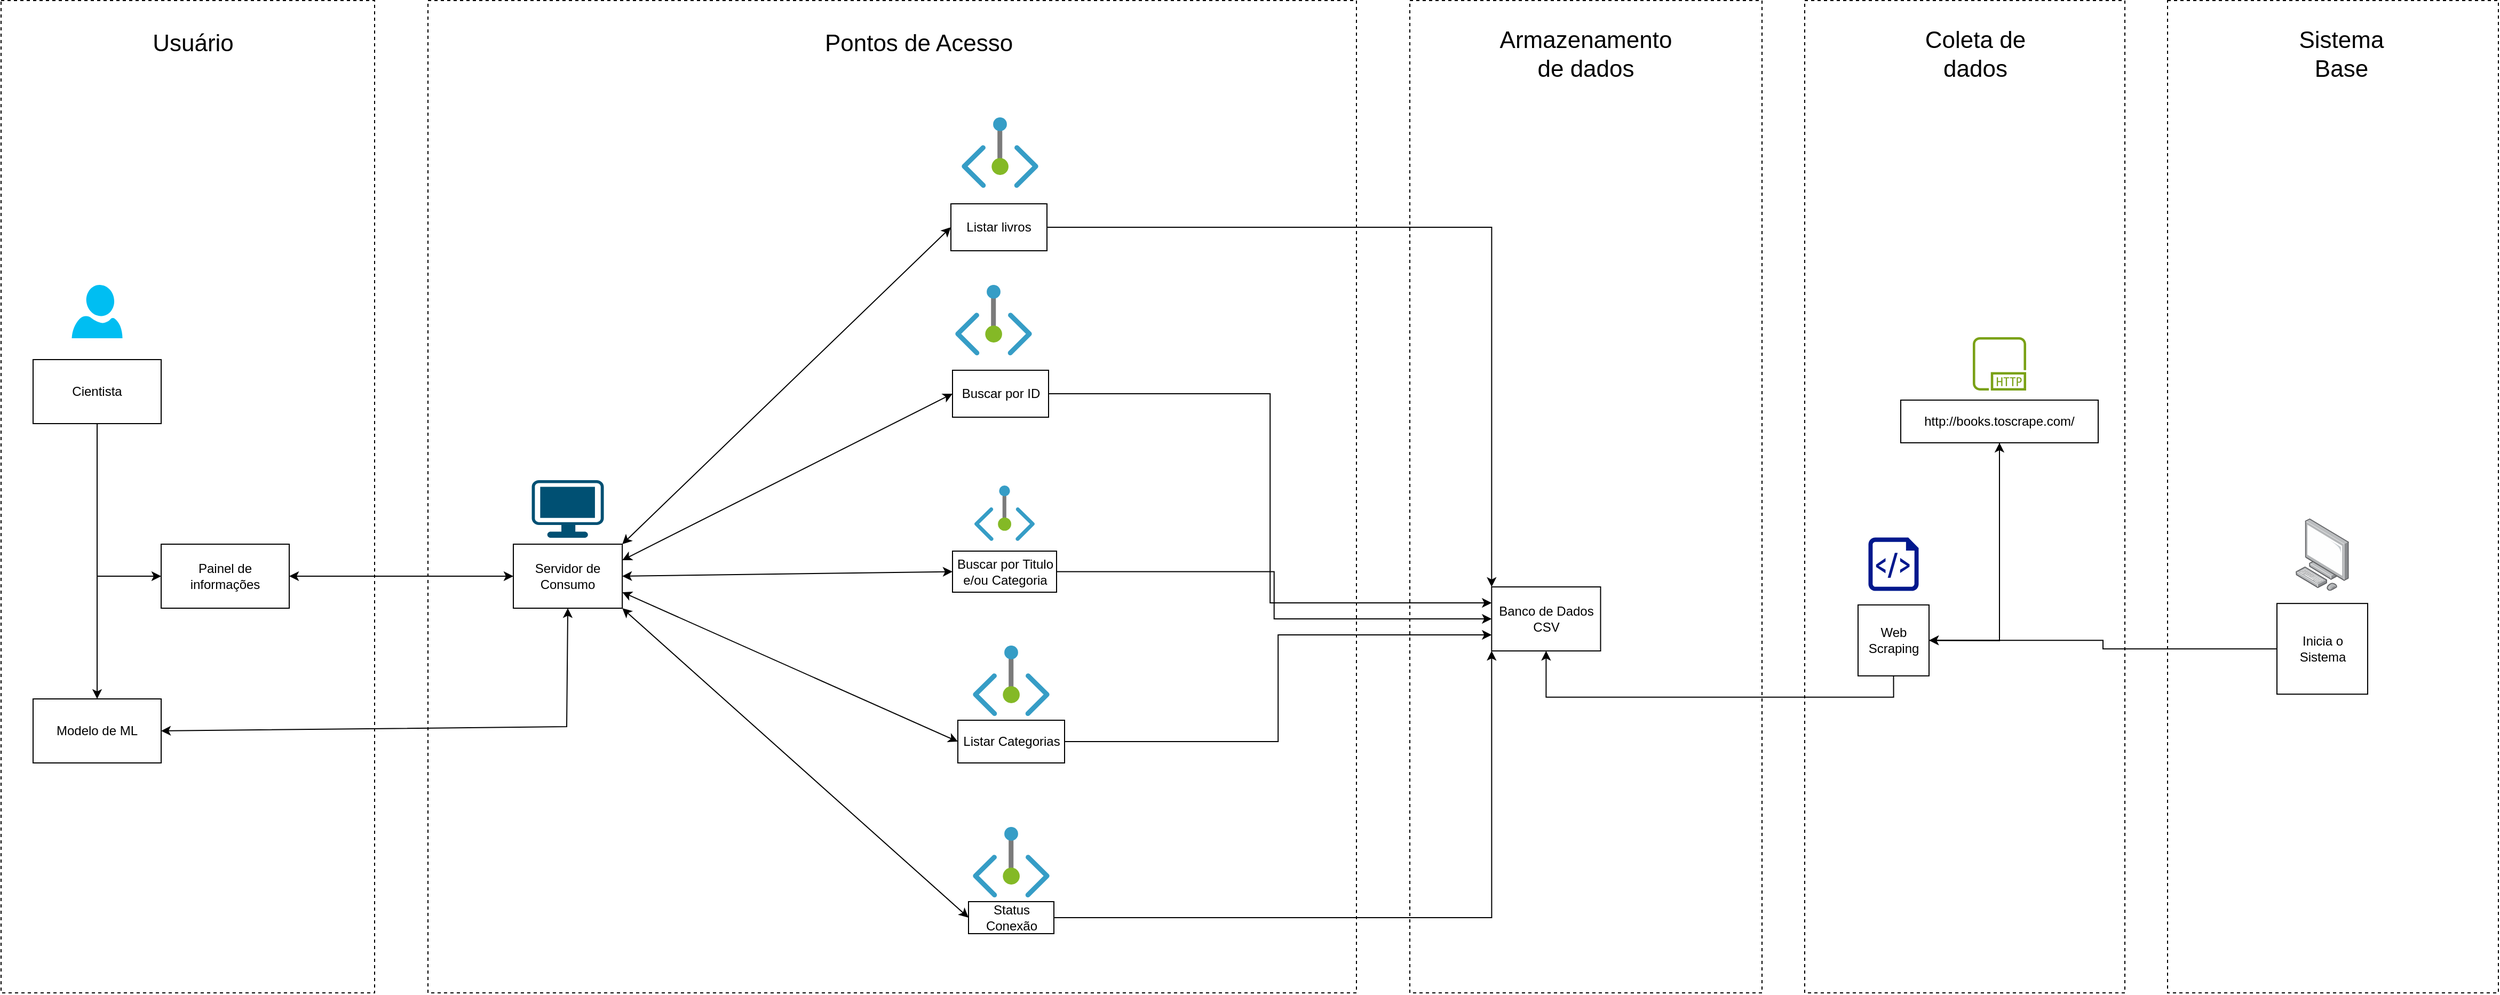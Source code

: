 <mxfile version="28.0.7">
  <diagram name="Página-1" id="dUXgnm7yONLz69N2s4dn">
    <mxGraphModel dx="3311" dy="1379" grid="1" gridSize="10" guides="1" tooltips="1" connect="1" arrows="1" fold="1" page="1" pageScale="1" pageWidth="827" pageHeight="1169" math="0" shadow="0">
      <root>
        <mxCell id="0" />
        <mxCell id="1" parent="0" />
        <mxCell id="Ir2DKbdVODXzLXh9O0Dr-135" value="" style="rounded=0;whiteSpace=wrap;html=1;fillColor=none;dashed=1;" vertex="1" parent="1">
          <mxGeometry x="-140" y="89.53" width="870" height="930" as="geometry" />
        </mxCell>
        <mxCell id="Ir2DKbdVODXzLXh9O0Dr-30" value="" style="group" vertex="1" connectable="0" parent="1">
          <mxGeometry x="351.5" y="534" width="97.5" height="110" as="geometry" />
        </mxCell>
        <mxCell id="Ir2DKbdVODXzLXh9O0Dr-22" value="" style="image;aspect=fixed;html=1;points=[];align=center;fontSize=12;image=img/lib/azure2/networking/Private_Endpoint.svg;" vertex="1" parent="Ir2DKbdVODXzLXh9O0Dr-30">
          <mxGeometry x="20.461" y="10" width="56.571" height="51.857" as="geometry" />
        </mxCell>
        <mxCell id="Ir2DKbdVODXzLXh9O0Dr-28" value="Buscar por Titulo e/ou Categoria" style="rounded=0;whiteSpace=wrap;html=1;" vertex="1" parent="Ir2DKbdVODXzLXh9O0Dr-30">
          <mxGeometry y="71.5" width="97.5" height="38.5" as="geometry" />
        </mxCell>
        <mxCell id="Ir2DKbdVODXzLXh9O0Dr-31" value="" style="group" vertex="1" connectable="0" parent="1">
          <mxGeometry x="351.5" y="356" width="90" height="124" as="geometry" />
        </mxCell>
        <mxCell id="Ir2DKbdVODXzLXh9O0Dr-21" value="" style="image;aspect=fixed;html=1;points=[];align=center;fontSize=12;image=img/lib/azure2/networking/Private_Endpoint.svg;" vertex="1" parent="Ir2DKbdVODXzLXh9O0Dr-31">
          <mxGeometry x="2.5" width="72" height="66" as="geometry" />
        </mxCell>
        <mxCell id="Ir2DKbdVODXzLXh9O0Dr-29" value="Buscar por ID" style="rounded=0;whiteSpace=wrap;html=1;" vertex="1" parent="Ir2DKbdVODXzLXh9O0Dr-31">
          <mxGeometry y="80" width="90" height="44" as="geometry" />
        </mxCell>
        <mxCell id="Ir2DKbdVODXzLXh9O0Dr-33" value="" style="group" vertex="1" connectable="0" parent="1">
          <mxGeometry x="366.5" y="684" width="90" height="120" as="geometry" />
        </mxCell>
        <mxCell id="Ir2DKbdVODXzLXh9O0Dr-23" value="" style="image;aspect=fixed;html=1;points=[];align=center;fontSize=12;image=img/lib/azure2/networking/Private_Endpoint.svg;" vertex="1" parent="Ir2DKbdVODXzLXh9O0Dr-33">
          <mxGeometry x="4" y="10" width="72" height="66" as="geometry" />
        </mxCell>
        <mxCell id="Ir2DKbdVODXzLXh9O0Dr-26" value="Listar Categorias" style="rounded=0;whiteSpace=wrap;html=1;" vertex="1" parent="Ir2DKbdVODXzLXh9O0Dr-33">
          <mxGeometry x="-10" y="80" width="100" height="40" as="geometry" />
        </mxCell>
        <mxCell id="Ir2DKbdVODXzLXh9O0Dr-34" value="" style="group" vertex="1" connectable="0" parent="1">
          <mxGeometry x="366.5" y="854" width="80" height="110" as="geometry" />
        </mxCell>
        <mxCell id="Ir2DKbdVODXzLXh9O0Dr-24" value="" style="image;aspect=fixed;html=1;points=[];align=center;fontSize=12;image=img/lib/azure2/networking/Private_Endpoint.svg;" vertex="1" parent="Ir2DKbdVODXzLXh9O0Dr-34">
          <mxGeometry x="4" y="10" width="72" height="66" as="geometry" />
        </mxCell>
        <mxCell id="Ir2DKbdVODXzLXh9O0Dr-25" value="Status Conexão" style="rounded=0;whiteSpace=wrap;html=1;" vertex="1" parent="Ir2DKbdVODXzLXh9O0Dr-34">
          <mxGeometry y="80" width="80" height="30" as="geometry" />
        </mxCell>
        <mxCell id="Ir2DKbdVODXzLXh9O0Dr-59" style="edgeStyle=orthogonalEdgeStyle;rounded=0;orthogonalLoop=1;jettySize=auto;html=1;exitX=1;exitY=0.5;exitDx=0;exitDy=0;entryX=0;entryY=0;entryDx=0;entryDy=0;" edge="1" parent="1" source="Ir2DKbdVODXzLXh9O0Dr-27" target="Ir2DKbdVODXzLXh9O0Dr-71">
          <mxGeometry relative="1" as="geometry" />
        </mxCell>
        <mxCell id="Ir2DKbdVODXzLXh9O0Dr-60" style="edgeStyle=orthogonalEdgeStyle;rounded=0;orthogonalLoop=1;jettySize=auto;html=1;entryX=0;entryY=0.25;entryDx=0;entryDy=0;" edge="1" parent="1" source="Ir2DKbdVODXzLXh9O0Dr-29" target="Ir2DKbdVODXzLXh9O0Dr-71">
          <mxGeometry relative="1" as="geometry" />
        </mxCell>
        <mxCell id="Ir2DKbdVODXzLXh9O0Dr-61" style="edgeStyle=orthogonalEdgeStyle;rounded=0;orthogonalLoop=1;jettySize=auto;html=1;entryX=0;entryY=0.5;entryDx=0;entryDy=0;" edge="1" parent="1" source="Ir2DKbdVODXzLXh9O0Dr-28" target="Ir2DKbdVODXzLXh9O0Dr-71">
          <mxGeometry relative="1" as="geometry" />
        </mxCell>
        <mxCell id="Ir2DKbdVODXzLXh9O0Dr-62" style="edgeStyle=orthogonalEdgeStyle;rounded=0;orthogonalLoop=1;jettySize=auto;html=1;entryX=0;entryY=0.75;entryDx=0;entryDy=0;" edge="1" parent="1" source="Ir2DKbdVODXzLXh9O0Dr-26" target="Ir2DKbdVODXzLXh9O0Dr-71">
          <mxGeometry relative="1" as="geometry" />
        </mxCell>
        <mxCell id="Ir2DKbdVODXzLXh9O0Dr-63" style="edgeStyle=orthogonalEdgeStyle;rounded=0;orthogonalLoop=1;jettySize=auto;html=1;entryX=0;entryY=1;entryDx=0;entryDy=0;exitX=1;exitY=0.5;exitDx=0;exitDy=0;" edge="1" parent="1" source="Ir2DKbdVODXzLXh9O0Dr-25" target="Ir2DKbdVODXzLXh9O0Dr-71">
          <mxGeometry relative="1" as="geometry" />
        </mxCell>
        <mxCell id="Ir2DKbdVODXzLXh9O0Dr-75" value="" style="group" vertex="1" connectable="0" parent="1">
          <mxGeometry x="-60" y="529" width="102.07" height="130" as="geometry" />
        </mxCell>
        <mxCell id="Ir2DKbdVODXzLXh9O0Dr-76" value="" style="points=[[0.03,0.03,0],[0.5,0,0],[0.97,0.03,0],[1,0.4,0],[0.97,0.745,0],[0.5,1,0],[0.03,0.745,0],[0,0.4,0]];verticalLabelPosition=bottom;sketch=0;html=1;verticalAlign=top;aspect=fixed;align=center;pointerEvents=1;shape=mxgraph.cisco19.workstation;fillColor=#005073;strokeColor=none;" vertex="1" parent="Ir2DKbdVODXzLXh9O0Dr-75">
          <mxGeometry x="17.28" y="10" width="67.5" height="54" as="geometry" />
        </mxCell>
        <mxCell id="Ir2DKbdVODXzLXh9O0Dr-77" value="Servidor de Consumo" style="rounded=0;whiteSpace=wrap;html=1;" vertex="1" parent="Ir2DKbdVODXzLXh9O0Dr-75">
          <mxGeometry y="70" width="102.07" height="60" as="geometry" />
        </mxCell>
        <mxCell id="Ir2DKbdVODXzLXh9O0Dr-84" value="" style="endArrow=classic;startArrow=classic;html=1;rounded=0;entryX=0;entryY=0.5;entryDx=0;entryDy=0;exitX=1;exitY=0.75;exitDx=0;exitDy=0;" edge="1" parent="1" source="Ir2DKbdVODXzLXh9O0Dr-77" target="Ir2DKbdVODXzLXh9O0Dr-26">
          <mxGeometry width="50" height="50" relative="1" as="geometry">
            <mxPoint x="-10" y="639" as="sourcePoint" />
            <mxPoint x="220" y="539" as="targetPoint" />
            <Array as="points" />
          </mxGeometry>
        </mxCell>
        <mxCell id="Ir2DKbdVODXzLXh9O0Dr-86" value="" style="endArrow=classic;startArrow=classic;html=1;rounded=0;entryX=1;entryY=1;entryDx=0;entryDy=0;exitX=0;exitY=0.5;exitDx=0;exitDy=0;" edge="1" parent="1" source="Ir2DKbdVODXzLXh9O0Dr-25" target="Ir2DKbdVODXzLXh9O0Dr-77">
          <mxGeometry width="50" height="50" relative="1" as="geometry">
            <mxPoint x="170" y="589" as="sourcePoint" />
            <mxPoint x="220" y="539" as="targetPoint" />
          </mxGeometry>
        </mxCell>
        <mxCell id="Ir2DKbdVODXzLXh9O0Dr-88" value="" style="endArrow=classic;startArrow=classic;html=1;rounded=0;entryX=1;entryY=0.5;entryDx=0;entryDy=0;exitX=0;exitY=0.5;exitDx=0;exitDy=0;" edge="1" parent="1" source="Ir2DKbdVODXzLXh9O0Dr-28" target="Ir2DKbdVODXzLXh9O0Dr-77">
          <mxGeometry width="50" height="50" relative="1" as="geometry">
            <mxPoint x="930" y="1114" as="sourcePoint" />
            <mxPoint x="1133" y="849" as="targetPoint" />
          </mxGeometry>
        </mxCell>
        <mxCell id="Ir2DKbdVODXzLXh9O0Dr-89" value="" style="endArrow=classic;startArrow=classic;html=1;rounded=0;exitX=0;exitY=0.5;exitDx=0;exitDy=0;entryX=1;entryY=0.25;entryDx=0;entryDy=0;" edge="1" parent="1" source="Ir2DKbdVODXzLXh9O0Dr-29" target="Ir2DKbdVODXzLXh9O0Dr-77">
          <mxGeometry width="50" height="50" relative="1" as="geometry">
            <mxPoint x="650" y="419" as="sourcePoint" />
            <mxPoint x="-10" y="604" as="targetPoint" />
          </mxGeometry>
        </mxCell>
        <mxCell id="Ir2DKbdVODXzLXh9O0Dr-90" value="" style="endArrow=classic;startArrow=classic;html=1;rounded=0;exitX=0;exitY=0.5;exitDx=0;exitDy=0;entryX=1;entryY=0;entryDx=0;entryDy=0;" edge="1" parent="1" source="Ir2DKbdVODXzLXh9O0Dr-27" target="Ir2DKbdVODXzLXh9O0Dr-77">
          <mxGeometry width="50" height="50" relative="1" as="geometry">
            <mxPoint x="650" y="275" as="sourcePoint" />
            <mxPoint x="-10" y="589" as="targetPoint" />
          </mxGeometry>
        </mxCell>
        <mxCell id="Ir2DKbdVODXzLXh9O0Dr-91" value="Modelo de ML" style="rounded=0;whiteSpace=wrap;html=1;" vertex="1" parent="1">
          <mxGeometry x="-510" y="744.0" width="120" height="60" as="geometry" />
        </mxCell>
        <mxCell id="Ir2DKbdVODXzLXh9O0Dr-107" style="edgeStyle=orthogonalEdgeStyle;rounded=0;orthogonalLoop=1;jettySize=auto;html=1;exitX=1;exitY=0.5;exitDx=0;exitDy=0;entryX=0.5;entryY=1;entryDx=0;entryDy=0;" edge="1" parent="1" source="Ir2DKbdVODXzLXh9O0Dr-41" target="Ir2DKbdVODXzLXh9O0Dr-103">
          <mxGeometry relative="1" as="geometry" />
        </mxCell>
        <mxCell id="Ir2DKbdVODXzLXh9O0Dr-100" value="" style="rounded=0;whiteSpace=wrap;html=1;fillColor=none;dashed=1;" vertex="1" parent="1">
          <mxGeometry x="1490" y="89.53" width="310" height="930" as="geometry" />
        </mxCell>
        <mxCell id="Ir2DKbdVODXzLXh9O0Dr-108" style="edgeStyle=orthogonalEdgeStyle;rounded=0;orthogonalLoop=1;jettySize=auto;html=1;entryX=1;entryY=0.5;entryDx=0;entryDy=0;" edge="1" parent="1" source="Ir2DKbdVODXzLXh9O0Dr-103" target="Ir2DKbdVODXzLXh9O0Dr-41">
          <mxGeometry relative="1" as="geometry" />
        </mxCell>
        <mxCell id="Ir2DKbdVODXzLXh9O0Dr-110" value="" style="group" vertex="1" connectable="0" parent="1">
          <mxGeometry x="1200" y="586.73" width="66.5" height="135.68" as="geometry" />
        </mxCell>
        <mxCell id="Ir2DKbdVODXzLXh9O0Dr-13" value="" style="sketch=0;aspect=fixed;pointerEvents=1;shadow=0;dashed=0;html=1;strokeColor=none;labelPosition=center;verticalLabelPosition=bottom;verticalAlign=top;align=center;fillColor=#00188D;shape=mxgraph.azure.script_file" vertex="1" parent="Ir2DKbdVODXzLXh9O0Dr-110">
          <mxGeometry x="9.75" y="6" width="47" height="50" as="geometry" />
        </mxCell>
        <mxCell id="Ir2DKbdVODXzLXh9O0Dr-41" value="Web Scraping" style="whiteSpace=wrap;html=1;aspect=fixed;" vertex="1" parent="Ir2DKbdVODXzLXh9O0Dr-110">
          <mxGeometry y="69.18" width="66.5" height="66.5" as="geometry" />
        </mxCell>
        <mxCell id="Ir2DKbdVODXzLXh9O0Dr-112" value="" style="group;strokeColor=none;" vertex="1" connectable="0" parent="1">
          <mxGeometry x="1592.5" y="569.57" width="85" height="170" as="geometry" />
        </mxCell>
        <mxCell id="Ir2DKbdVODXzLXh9O0Dr-10" value="" style="image;points=[];aspect=fixed;html=1;align=center;shadow=0;dashed=0;image=img/lib/allied_telesis/computer_and_terminals/Personal_Computer.svg;" vertex="1" parent="Ir2DKbdVODXzLXh9O0Dr-112">
          <mxGeometry x="17.5" y="5.4" width="50" height="67.76" as="geometry" />
        </mxCell>
        <mxCell id="Ir2DKbdVODXzLXh9O0Dr-38" value="Inicia o Sistema" style="whiteSpace=wrap;html=1;aspect=fixed;strokeColor=default;fillColor=none;" vertex="1" parent="Ir2DKbdVODXzLXh9O0Dr-112">
          <mxGeometry y="85" width="85" height="85" as="geometry" />
        </mxCell>
        <mxCell id="Ir2DKbdVODXzLXh9O0Dr-113" style="edgeStyle=orthogonalEdgeStyle;rounded=0;orthogonalLoop=1;jettySize=auto;html=1;exitX=0;exitY=0.5;exitDx=0;exitDy=0;" edge="1" parent="1" source="Ir2DKbdVODXzLXh9O0Dr-38" target="Ir2DKbdVODXzLXh9O0Dr-41">
          <mxGeometry relative="1" as="geometry" />
        </mxCell>
        <mxCell id="Ir2DKbdVODXzLXh9O0Dr-116" style="edgeStyle=orthogonalEdgeStyle;rounded=0;orthogonalLoop=1;jettySize=auto;html=1;exitX=0.5;exitY=1;exitDx=0;exitDy=0;entryX=0.5;entryY=1;entryDx=0;entryDy=0;" edge="1" parent="1" source="Ir2DKbdVODXzLXh9O0Dr-41" target="Ir2DKbdVODXzLXh9O0Dr-71">
          <mxGeometry relative="1" as="geometry">
            <mxPoint x="952.714" y="699.04" as="targetPoint" />
          </mxGeometry>
        </mxCell>
        <mxCell id="Ir2DKbdVODXzLXh9O0Dr-118" value="" style="group" vertex="1" connectable="0" parent="1">
          <mxGeometry x="1240" y="404.97" width="185" height="99" as="geometry" />
        </mxCell>
        <mxCell id="Ir2DKbdVODXzLXh9O0Dr-11" value="" style="sketch=0;outlineConnect=0;fontColor=#232F3E;gradientColor=none;fillColor=#7AA116;strokeColor=none;dashed=0;verticalLabelPosition=bottom;verticalAlign=top;align=center;html=1;fontSize=12;fontStyle=0;aspect=fixed;pointerEvents=1;shape=mxgraph.aws4.http_protocol;" vertex="1" parent="Ir2DKbdVODXzLXh9O0Dr-118">
          <mxGeometry x="67.5" width="50" height="50" as="geometry" />
        </mxCell>
        <mxCell id="Ir2DKbdVODXzLXh9O0Dr-103" value="http://books.toscrape.com/" style="rounded=0;whiteSpace=wrap;html=1;" vertex="1" parent="Ir2DKbdVODXzLXh9O0Dr-118">
          <mxGeometry y="59" width="185" height="40" as="geometry" />
        </mxCell>
        <mxCell id="Ir2DKbdVODXzLXh9O0Dr-119" value="" style="rounded=0;whiteSpace=wrap;html=1;fillColor=none;dashed=1;" vertex="1" parent="1">
          <mxGeometry x="780" y="89.53" width="330" height="930" as="geometry" />
        </mxCell>
        <mxCell id="Ir2DKbdVODXzLXh9O0Dr-121" value="" style="rounded=0;whiteSpace=wrap;html=1;fillColor=none;dashed=1;" vertex="1" parent="1">
          <mxGeometry x="1150" y="89.53" width="300" height="930" as="geometry" />
        </mxCell>
        <mxCell id="Ir2DKbdVODXzLXh9O0Dr-125" style="edgeStyle=orthogonalEdgeStyle;rounded=0;orthogonalLoop=1;jettySize=auto;html=1;exitX=0.5;exitY=1;exitDx=0;exitDy=0;" edge="1" parent="1" source="Ir2DKbdVODXzLXh9O0Dr-65" target="Ir2DKbdVODXzLXh9O0Dr-91">
          <mxGeometry relative="1" as="geometry" />
        </mxCell>
        <mxCell id="Ir2DKbdVODXzLXh9O0Dr-128" value="" style="endArrow=classic;startArrow=classic;html=1;rounded=0;exitX=1;exitY=0.5;exitDx=0;exitDy=0;entryX=0.5;entryY=1;entryDx=0;entryDy=0;" edge="1" parent="1" source="Ir2DKbdVODXzLXh9O0Dr-91" target="Ir2DKbdVODXzLXh9O0Dr-77">
          <mxGeometry width="50" height="50" relative="1" as="geometry">
            <mxPoint x="-100" y="789" as="sourcePoint" />
            <mxPoint x="-210" y="635.874" as="targetPoint" />
            <Array as="points">
              <mxPoint x="-10" y="770" />
            </Array>
          </mxGeometry>
        </mxCell>
        <mxCell id="Ir2DKbdVODXzLXh9O0Dr-129" value="Armazenamento de dados" style="rounded=0;whiteSpace=wrap;html=1;fontSize=22;fillColor=none;strokeColor=none;" vertex="1" parent="1">
          <mxGeometry x="850" y="110" width="190" height="60" as="geometry" />
        </mxCell>
        <mxCell id="Ir2DKbdVODXzLXh9O0Dr-130" value="Coleta de dados" style="rounded=0;whiteSpace=wrap;html=1;spacing=2;fontSize=22;strokeColor=none;" vertex="1" parent="1">
          <mxGeometry x="1250" y="110" width="120" height="60" as="geometry" />
        </mxCell>
        <mxCell id="Ir2DKbdVODXzLXh9O0Dr-131" value="Sistema Base" style="rounded=0;whiteSpace=wrap;html=1;spacing=2;fontSize=22;strokeColor=none;" vertex="1" parent="1">
          <mxGeometry x="1592.5" y="110" width="120" height="60" as="geometry" />
        </mxCell>
        <mxCell id="Ir2DKbdVODXzLXh9O0Dr-134" value="" style="rounded=0;whiteSpace=wrap;html=1;fillColor=none;dashed=1;" vertex="1" parent="1">
          <mxGeometry x="-540" y="89.53" width="350" height="930" as="geometry" />
        </mxCell>
        <mxCell id="Ir2DKbdVODXzLXh9O0Dr-18" value="" style="image;aspect=fixed;html=1;points=[];align=center;fontSize=12;image=img/lib/azure2/networking/Private_Endpoint.svg;" vertex="1" parent="1">
          <mxGeometry x="360" y="199" width="72" height="66" as="geometry" />
        </mxCell>
        <mxCell id="Ir2DKbdVODXzLXh9O0Dr-27" value="Listar livros" style="rounded=0;whiteSpace=wrap;html=1;" vertex="1" parent="1">
          <mxGeometry x="350" y="280" width="90" height="44" as="geometry" />
        </mxCell>
        <mxCell id="Ir2DKbdVODXzLXh9O0Dr-132" value="Pontos de Acesso" style="rounded=0;whiteSpace=wrap;html=1;fontSize=22;fillColor=none;strokeColor=none;" vertex="1" parent="1">
          <mxGeometry x="170" y="100" width="300" height="60" as="geometry" />
        </mxCell>
        <mxCell id="Ir2DKbdVODXzLXh9O0Dr-136" value="Usuário" style="rounded=0;whiteSpace=wrap;html=1;fontSize=22;fillColor=none;strokeColor=none;" vertex="1" parent="1">
          <mxGeometry x="-510" y="100" width="300" height="60" as="geometry" />
        </mxCell>
        <mxCell id="Ir2DKbdVODXzLXh9O0Dr-139" value="" style="group" vertex="1" connectable="0" parent="1">
          <mxGeometry x="856.67" y="579" width="102.07" height="135.67" as="geometry" />
        </mxCell>
        <mxCell id="Ir2DKbdVODXzLXh9O0Dr-138" value="" style="group" vertex="1" connectable="0" parent="Ir2DKbdVODXzLXh9O0Dr-139">
          <mxGeometry width="102.07" height="135.67" as="geometry" />
        </mxCell>
        <mxCell id="Ir2DKbdVODXzLXh9O0Dr-137" value="" style="shape=image;html=1;verticalAlign=top;verticalLabelPosition=bottom;labelBackgroundColor=#ffffff;imageAspect=0;aspect=fixed;image=https://icons.diagrams.net/icon-cache1/Document_icons-2697/647702-excel-1195.svg" vertex="1" parent="Ir2DKbdVODXzLXh9O0Dr-138">
          <mxGeometry x="25.41" width="51.257" height="51.257" as="geometry" />
        </mxCell>
        <mxCell id="Ir2DKbdVODXzLXh9O0Dr-71" value="Banco de Dados CSV" style="rounded=0;whiteSpace=wrap;html=1;" vertex="1" parent="Ir2DKbdVODXzLXh9O0Dr-139">
          <mxGeometry y="60.04" width="102.07" height="60" as="geometry" />
        </mxCell>
        <mxCell id="Ir2DKbdVODXzLXh9O0Dr-64" value="" style="verticalLabelPosition=bottom;html=1;verticalAlign=top;align=center;strokeColor=none;fillColor=#00BEF2;shape=mxgraph.azure.user;" vertex="1" parent="1">
          <mxGeometry x="-473.75" y="356.0" width="47.5" height="50" as="geometry" />
        </mxCell>
        <mxCell id="Ir2DKbdVODXzLXh9O0Dr-147" style="edgeStyle=orthogonalEdgeStyle;rounded=0;orthogonalLoop=1;jettySize=auto;html=1;entryX=0;entryY=0.5;entryDx=0;entryDy=0;" edge="1" parent="1" source="Ir2DKbdVODXzLXh9O0Dr-65" target="Ir2DKbdVODXzLXh9O0Dr-144">
          <mxGeometry relative="1" as="geometry" />
        </mxCell>
        <mxCell id="Ir2DKbdVODXzLXh9O0Dr-65" value="Cientista" style="rounded=0;whiteSpace=wrap;html=1;" vertex="1" parent="1">
          <mxGeometry x="-510" y="426.0" width="120" height="60" as="geometry" />
        </mxCell>
        <mxCell id="Ir2DKbdVODXzLXh9O0Dr-144" value="Painel de informações" style="rounded=0;whiteSpace=wrap;html=1;" vertex="1" parent="1">
          <mxGeometry x="-390" y="599" width="120" height="60" as="geometry" />
        </mxCell>
        <mxCell id="Ir2DKbdVODXzLXh9O0Dr-146" value="" style="endArrow=classic;startArrow=classic;html=1;rounded=0;exitX=1;exitY=0.5;exitDx=0;exitDy=0;entryX=0;entryY=0.5;entryDx=0;entryDy=0;" edge="1" parent="1" source="Ir2DKbdVODXzLXh9O0Dr-144" target="Ir2DKbdVODXzLXh9O0Dr-77">
          <mxGeometry width="50" height="50" relative="1" as="geometry">
            <mxPoint x="40" y="709.57" as="sourcePoint" />
            <mxPoint x="131" y="579.57" as="targetPoint" />
            <Array as="points" />
          </mxGeometry>
        </mxCell>
      </root>
    </mxGraphModel>
  </diagram>
</mxfile>
